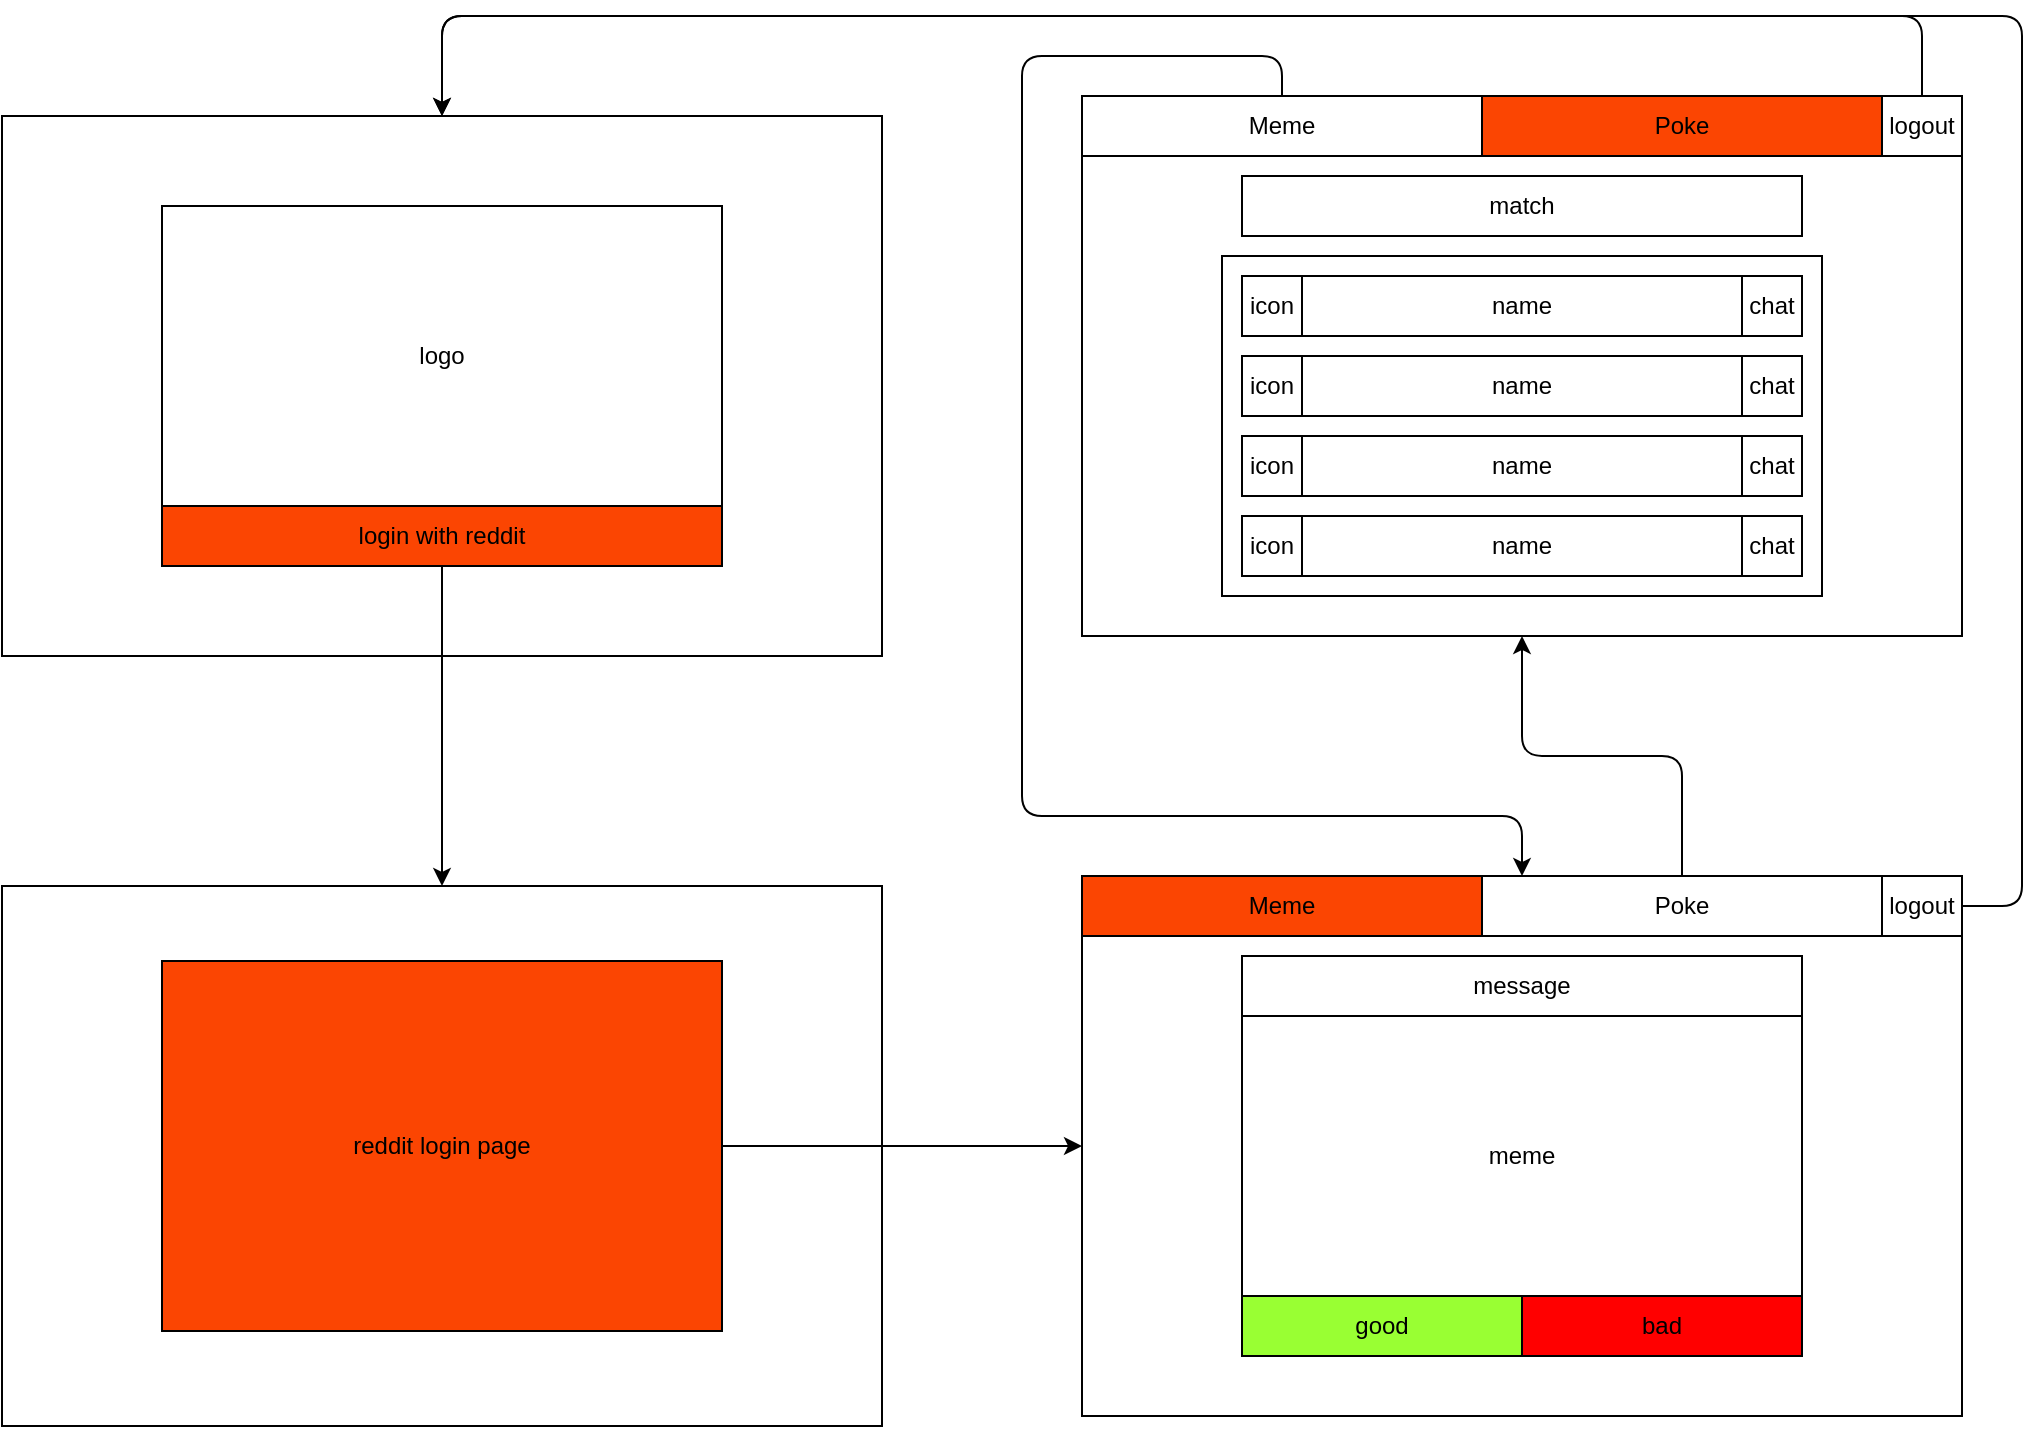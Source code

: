 <mxfile version="13.9.9" type="device"><diagram id="R4-lFqmX7GWyY-NN-n7n" name="Page-1"><mxGraphModel dx="3342" dy="3002" grid="1" gridSize="10" guides="1" tooltips="1" connect="1" arrows="1" fold="1" page="1" pageScale="1" pageWidth="850" pageHeight="1100" math="0" shadow="0"><root><mxCell id="0"/><mxCell id="1" parent="0"/><mxCell id="bnnoROv2m1BhlmrAbUcF-58" value="" style="group" parent="1" vertex="1" connectable="0"><mxGeometry x="10" y="395" width="440" height="270" as="geometry"/></mxCell><mxCell id="bnnoROv2m1BhlmrAbUcF-47" value="" style="rounded=0;whiteSpace=wrap;html=1;" parent="bnnoROv2m1BhlmrAbUcF-58" vertex="1"><mxGeometry width="440" height="270" as="geometry"/></mxCell><mxCell id="bnnoROv2m1BhlmrAbUcF-48" value="reddit login page" style="rounded=0;whiteSpace=wrap;html=1;fillColor=#FB4502;" parent="bnnoROv2m1BhlmrAbUcF-58" vertex="1"><mxGeometry x="80" y="37.5" width="280" height="185" as="geometry"/></mxCell><mxCell id="bnnoROv2m1BhlmrAbUcF-43" value="" style="group" parent="1" vertex="1" connectable="0"><mxGeometry x="10" y="10" width="440" height="270" as="geometry"/></mxCell><mxCell id="bnnoROv2m1BhlmrAbUcF-6" value="" style="rounded=0;whiteSpace=wrap;html=1;" parent="bnnoROv2m1BhlmrAbUcF-43" vertex="1"><mxGeometry width="440" height="270" as="geometry"/></mxCell><mxCell id="bnnoROv2m1BhlmrAbUcF-2" value="logo" style="rounded=0;whiteSpace=wrap;html=1;" parent="bnnoROv2m1BhlmrAbUcF-43" vertex="1"><mxGeometry x="80" y="45" width="280" height="150" as="geometry"/></mxCell><mxCell id="bnnoROv2m1BhlmrAbUcF-4" value="login with reddit" style="rounded=0;whiteSpace=wrap;html=1;fillColor=#FB4502;" parent="bnnoROv2m1BhlmrAbUcF-43" vertex="1"><mxGeometry x="80" y="195" width="280" height="30" as="geometry"/></mxCell><mxCell id="bnnoROv2m1BhlmrAbUcF-44" value="" style="group" parent="1" vertex="1" connectable="0"><mxGeometry x="550" width="440" height="270" as="geometry"/></mxCell><mxCell id="bnnoROv2m1BhlmrAbUcF-17" value="" style="rounded=0;whiteSpace=wrap;html=1;" parent="bnnoROv2m1BhlmrAbUcF-44" vertex="1"><mxGeometry width="440" height="270" as="geometry"/></mxCell><mxCell id="bnnoROv2m1BhlmrAbUcF-34" value="" style="rounded=0;whiteSpace=wrap;html=1;fillColor=none;" parent="bnnoROv2m1BhlmrAbUcF-44" vertex="1"><mxGeometry x="70" y="80" width="300" height="170" as="geometry"/></mxCell><mxCell id="bnnoROv2m1BhlmrAbUcF-18" value="Meme" style="rounded=0;whiteSpace=wrap;html=1;fillColor=none;" parent="bnnoROv2m1BhlmrAbUcF-44" vertex="1"><mxGeometry width="200" height="30" as="geometry"/></mxCell><mxCell id="bnnoROv2m1BhlmrAbUcF-19" value="Poke" style="rounded=0;whiteSpace=wrap;html=1;fillColor=#FB4502;" parent="bnnoROv2m1BhlmrAbUcF-44" vertex="1"><mxGeometry x="200" width="200" height="30" as="geometry"/></mxCell><mxCell id="bnnoROv2m1BhlmrAbUcF-23" value="match" style="rounded=0;whiteSpace=wrap;html=1;" parent="bnnoROv2m1BhlmrAbUcF-44" vertex="1"><mxGeometry x="80" y="40" width="280" height="30" as="geometry"/></mxCell><mxCell id="bnnoROv2m1BhlmrAbUcF-24" value="icon" style="rounded=0;whiteSpace=wrap;html=1;fillColor=none;" parent="bnnoROv2m1BhlmrAbUcF-44" vertex="1"><mxGeometry x="80" y="90" width="30" height="30" as="geometry"/></mxCell><mxCell id="bnnoROv2m1BhlmrAbUcF-25" value="name" style="rounded=0;whiteSpace=wrap;html=1;fillColor=none;" parent="bnnoROv2m1BhlmrAbUcF-44" vertex="1"><mxGeometry x="110" y="90" width="220" height="30" as="geometry"/></mxCell><mxCell id="bnnoROv2m1BhlmrAbUcF-27" value="chat" style="rounded=0;whiteSpace=wrap;html=1;fillColor=none;" parent="bnnoROv2m1BhlmrAbUcF-44" vertex="1"><mxGeometry x="330" y="90" width="30" height="30" as="geometry"/></mxCell><mxCell id="bnnoROv2m1BhlmrAbUcF-28" value="icon" style="rounded=0;whiteSpace=wrap;html=1;fillColor=none;" parent="bnnoROv2m1BhlmrAbUcF-44" vertex="1"><mxGeometry x="80" y="130" width="30" height="30" as="geometry"/></mxCell><mxCell id="bnnoROv2m1BhlmrAbUcF-29" value="name" style="rounded=0;whiteSpace=wrap;html=1;fillColor=none;" parent="bnnoROv2m1BhlmrAbUcF-44" vertex="1"><mxGeometry x="110" y="130" width="220" height="30" as="geometry"/></mxCell><mxCell id="bnnoROv2m1BhlmrAbUcF-30" value="chat" style="rounded=0;whiteSpace=wrap;html=1;fillColor=none;" parent="bnnoROv2m1BhlmrAbUcF-44" vertex="1"><mxGeometry x="330" y="130" width="30" height="30" as="geometry"/></mxCell><mxCell id="bnnoROv2m1BhlmrAbUcF-31" value="icon" style="rounded=0;whiteSpace=wrap;html=1;fillColor=none;" parent="bnnoROv2m1BhlmrAbUcF-44" vertex="1"><mxGeometry x="80" y="170" width="30" height="30" as="geometry"/></mxCell><mxCell id="bnnoROv2m1BhlmrAbUcF-32" value="name" style="rounded=0;whiteSpace=wrap;html=1;fillColor=none;" parent="bnnoROv2m1BhlmrAbUcF-44" vertex="1"><mxGeometry x="110" y="170" width="220" height="30" as="geometry"/></mxCell><mxCell id="bnnoROv2m1BhlmrAbUcF-33" value="chat" style="rounded=0;whiteSpace=wrap;html=1;fillColor=none;" parent="bnnoROv2m1BhlmrAbUcF-44" vertex="1"><mxGeometry x="330" y="170" width="30" height="30" as="geometry"/></mxCell><mxCell id="bnnoROv2m1BhlmrAbUcF-35" value="icon" style="rounded=0;whiteSpace=wrap;html=1;fillColor=none;" parent="bnnoROv2m1BhlmrAbUcF-44" vertex="1"><mxGeometry x="80" y="210" width="30" height="30" as="geometry"/></mxCell><mxCell id="bnnoROv2m1BhlmrAbUcF-36" value="name" style="rounded=0;whiteSpace=wrap;html=1;fillColor=none;" parent="bnnoROv2m1BhlmrAbUcF-44" vertex="1"><mxGeometry x="110" y="210" width="220" height="30" as="geometry"/></mxCell><mxCell id="bnnoROv2m1BhlmrAbUcF-37" value="chat" style="rounded=0;whiteSpace=wrap;html=1;fillColor=none;" parent="bnnoROv2m1BhlmrAbUcF-44" vertex="1"><mxGeometry x="330" y="210" width="30" height="30" as="geometry"/></mxCell><mxCell id="bnnoROv2m1BhlmrAbUcF-38" value="logout" style="rounded=0;whiteSpace=wrap;html=1;fillColor=none;" parent="bnnoROv2m1BhlmrAbUcF-44" vertex="1"><mxGeometry x="400" width="40" height="30" as="geometry"/></mxCell><mxCell id="bnnoROv2m1BhlmrAbUcF-53" style="edgeStyle=orthogonalEdgeStyle;rounded=1;orthogonalLoop=1;jettySize=auto;html=1;exitX=1;exitY=0.5;exitDx=0;exitDy=0;entryX=0;entryY=0.5;entryDx=0;entryDy=0;" parent="1" source="bnnoROv2m1BhlmrAbUcF-48" target="bnnoROv2m1BhlmrAbUcF-10" edge="1"><mxGeometry relative="1" as="geometry"/></mxCell><mxCell id="bnnoROv2m1BhlmrAbUcF-50" value="" style="endArrow=classic;html=1;exitX=0.5;exitY=1;exitDx=0;exitDy=0;entryX=0.5;entryY=0;entryDx=0;entryDy=0;edgeStyle=orthogonalEdgeStyle;rounded=1;" parent="1" source="bnnoROv2m1BhlmrAbUcF-4" target="bnnoROv2m1BhlmrAbUcF-47" edge="1"><mxGeometry width="50" height="50" relative="1" as="geometry"><mxPoint x="260" y="350" as="sourcePoint"/><mxPoint x="310" y="300" as="targetPoint"/></mxGeometry></mxCell><mxCell id="bnnoROv2m1BhlmrAbUcF-54" style="edgeStyle=orthogonalEdgeStyle;rounded=1;orthogonalLoop=1;jettySize=auto;html=1;exitX=0.5;exitY=0;exitDx=0;exitDy=0;entryX=0.5;entryY=1;entryDx=0;entryDy=0;" parent="1" source="bnnoROv2m1BhlmrAbUcF-40" target="bnnoROv2m1BhlmrAbUcF-17" edge="1"><mxGeometry relative="1" as="geometry"/></mxCell><mxCell id="bnnoROv2m1BhlmrAbUcF-55" style="edgeStyle=orthogonalEdgeStyle;rounded=1;orthogonalLoop=1;jettySize=auto;html=1;exitX=0.5;exitY=0;exitDx=0;exitDy=0;entryX=0.5;entryY=0;entryDx=0;entryDy=0;" parent="1" source="bnnoROv2m1BhlmrAbUcF-18" target="bnnoROv2m1BhlmrAbUcF-10" edge="1"><mxGeometry relative="1" as="geometry"><mxPoint x="770" y="380" as="targetPoint"/><Array as="points"><mxPoint x="650" y="-20"/><mxPoint x="520" y="-20"/><mxPoint x="520" y="360"/><mxPoint x="770" y="360"/></Array></mxGeometry></mxCell><mxCell id="bnnoROv2m1BhlmrAbUcF-10" value="" style="rounded=0;whiteSpace=wrap;html=1;" parent="1" vertex="1"><mxGeometry x="550" y="390" width="440" height="270" as="geometry"/></mxCell><mxCell id="bnnoROv2m1BhlmrAbUcF-13" value="meme" style="rounded=0;whiteSpace=wrap;html=1;" parent="1" vertex="1"><mxGeometry x="630" y="460" width="280" height="140" as="geometry"/></mxCell><mxCell id="bnnoROv2m1BhlmrAbUcF-14" value="good" style="rounded=0;whiteSpace=wrap;html=1;fillColor=#99FF33;" parent="1" vertex="1"><mxGeometry x="630" y="600" width="140" height="30" as="geometry"/></mxCell><mxCell id="bnnoROv2m1BhlmrAbUcF-15" value="bad" style="rounded=0;whiteSpace=wrap;html=1;fillColor=#FF0000;" parent="1" vertex="1"><mxGeometry x="770" y="600" width="140" height="30" as="geometry"/></mxCell><mxCell id="bnnoROv2m1BhlmrAbUcF-16" value="message" style="rounded=0;whiteSpace=wrap;html=1;" parent="1" vertex="1"><mxGeometry x="630" y="430" width="280" height="30" as="geometry"/></mxCell><mxCell id="bnnoROv2m1BhlmrAbUcF-39" value="Meme" style="rounded=0;whiteSpace=wrap;html=1;fillColor=#FB4502;" parent="1" vertex="1"><mxGeometry x="550" y="390" width="200" height="30" as="geometry"/></mxCell><mxCell id="bnnoROv2m1BhlmrAbUcF-40" value="Poke" style="rounded=0;whiteSpace=wrap;html=1;fillColor=none;" parent="1" vertex="1"><mxGeometry x="750" y="390" width="200" height="30" as="geometry"/></mxCell><mxCell id="bnnoROv2m1BhlmrAbUcF-56" style="edgeStyle=orthogonalEdgeStyle;rounded=1;orthogonalLoop=1;jettySize=auto;html=1;exitX=1;exitY=0.5;exitDx=0;exitDy=0;entryX=0.5;entryY=0;entryDx=0;entryDy=0;" parent="1" source="bnnoROv2m1BhlmrAbUcF-41" target="bnnoROv2m1BhlmrAbUcF-6" edge="1"><mxGeometry relative="1" as="geometry"><Array as="points"><mxPoint x="1020" y="405"/><mxPoint x="1020" y="-40"/><mxPoint x="230" y="-40"/></Array></mxGeometry></mxCell><mxCell id="bnnoROv2m1BhlmrAbUcF-41" value="logout" style="rounded=0;whiteSpace=wrap;html=1;fillColor=none;" parent="1" vertex="1"><mxGeometry x="950" y="390" width="40" height="30" as="geometry"/></mxCell><mxCell id="bnnoROv2m1BhlmrAbUcF-57" style="edgeStyle=orthogonalEdgeStyle;rounded=1;orthogonalLoop=1;jettySize=auto;html=1;exitX=0.5;exitY=0;exitDx=0;exitDy=0;entryX=0.5;entryY=0;entryDx=0;entryDy=0;" parent="1" source="bnnoROv2m1BhlmrAbUcF-38" target="bnnoROv2m1BhlmrAbUcF-6" edge="1"><mxGeometry relative="1" as="geometry"><Array as="points"><mxPoint x="970" y="-40"/><mxPoint x="230" y="-40"/></Array></mxGeometry></mxCell></root></mxGraphModel></diagram></mxfile>